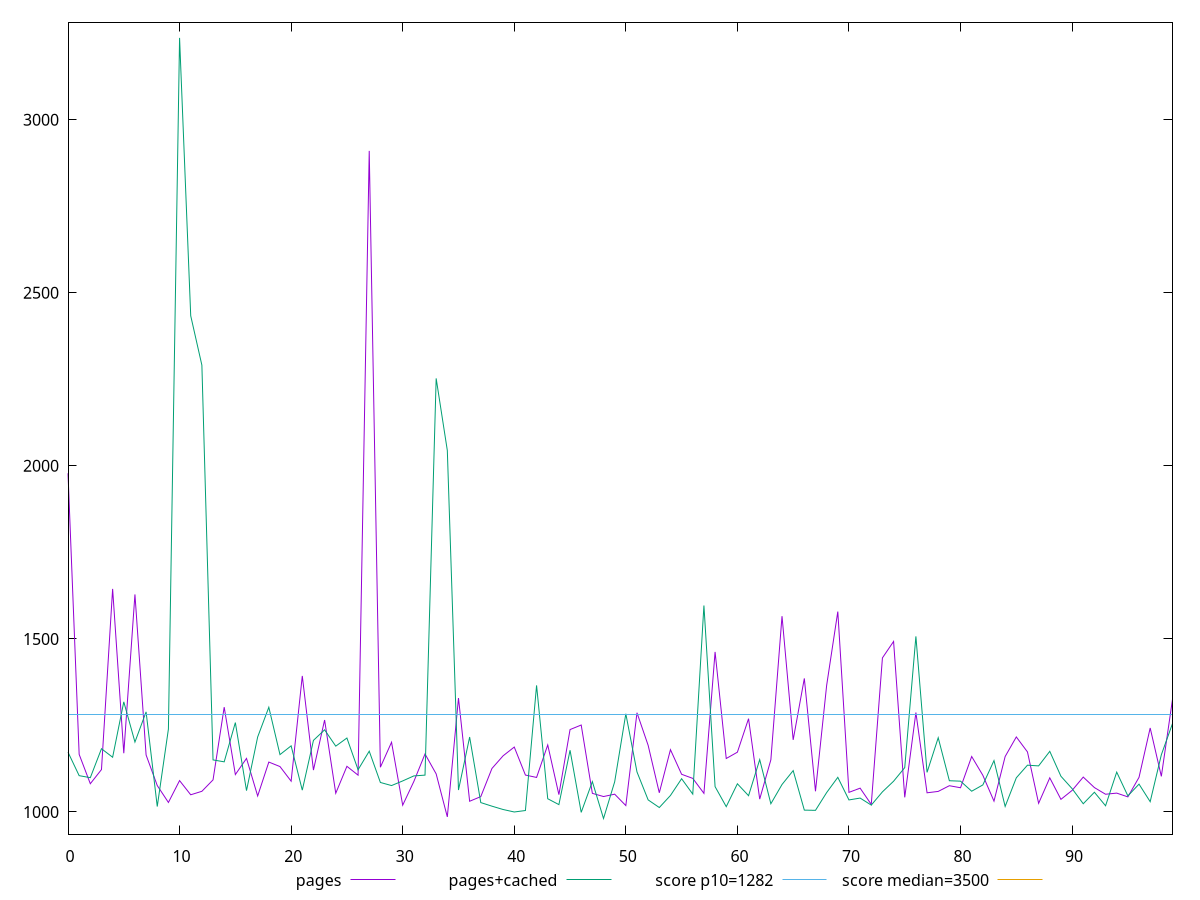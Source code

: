 reset

$pages <<EOF
0 1978.5719999999985
1 1166.3239999999996
2 1081.5800000000004
3 1122.4640000000006
4 1644.3519999999994
5 1169.6719999999996
6 1628.4799999999993
7 1164.596
8 1076.3120000000006
9 1027.4559999999997
10 1090.6
11 1049.6040000000003
12 1059.6759999999995
13 1092.6919999999996
14 1302.7239999999986
15 1108.036
16 1154.7079999999999
17 1046.1480000000001
18 1144.1080000000002
19 1131.1360000000002
20 1088.8960000000006
21 1392.939999999999
22 1120.9400000000003
23 1265.651999999999
24 1054.028
25 1131.8199999999997
26 1106.3040000000005
27 2909.8959999999984
28 1129.1600000000003
29 1201.3559999999995
30 1019.4880000000003
31 1088.076
32 1167.4479999999994
33 1109.8919999999994
34 985.7040000000006
35 1329.008
36 1030.8960000000002
37 1044.3320000000003
38 1125.6319999999994
39 1162.2000000000003
40 1187.4920000000002
41 1106.6160000000002
42 1099.6959999999997
43 1193.5559999999994
44 1050
45 1237.995999999999
46 1251.1399999999987
47 1053.7520000000002
48 1044.5360000000007
49 1051.336
50 1018.4480000000003
51 1286.5559999999987
52 1192.4879999999998
53 1055.3880000000001
54 1179.915999999999
55 1108.832
56 1096.9920000000004
57 1053.7760000000003
58 1462.311999999999
59 1154.4240000000002
60 1172.6679999999997
61 1269.476
62 1037.0920000000006
63 1150.688
64 1565.6759999999983
65 1208.272
66 1385.8039999999999
67 1059.8039999999996
68 1365.5679999999993
69 1578.8559999999986
70 1056.5920000000003
71 1068.7760000000005
72 1021.7720000000004
73 1445.1119999999987
74 1492.576
75 1042.2160000000006
76 1287.1279999999997
77 1055.3360000000002
78 1059.3480000000004
79 1075.8040000000008
80 1069.9280000000003
81 1160.1920000000005
82 1105.8920000000007
83 1031.2320000000007
84 1160.1280000000002
85 1216.6640000000007
86 1173.4080000000001
87 1024.912000000001
88 1098.544
89 1036.404000000001
90 1062.1920000000005
91 1100.7720000000006
92 1070.4200000000003
93 1051.1680000000008
94 1054.4360000000004
95 1043.5520000000008
96 1100.0680000000004
97 1242.6120000000003
98 1102.8400000000006
99 1325.3839999999984
EOF

$pagesCached <<EOF
0 1172.7480000000005
1 1104.8360000000002
2 1099.0480000000007
3 1182.652
4 1158.0680000000004
5 1318.1519999999998
6 1201.931999999999
7 1289.1400000000006
8 1015.6560000000003
9 1239.4920000000006
10 3236.2599999999984
11 2433.392
12 2290.6679999999997
13 1150.3400000000004
14 1144.7920000000001
15 1258.2399999999998
16 1061.6400000000003
17 1216.5999999999992
18 1302.4399999999985
19 1165.6840000000007
20 1190.9839999999997
21 1062.9120000000007
22 1206.8120000000004
23 1237.3239999999998
24 1190.1280000000008
25 1213.5800000000006
26 1121.9320000000007
27 1175.5840000000007
28 1085.1800000000003
29 1076.2440000000006
30 1089.652
31 1104.1480000000006
32 1106.3760000000004
33 2252.552
34 2044.3879999999992
35 1063.3440000000005
36 1216.3840000000002
37 1027.0480000000002
38 1016.6960000000004
39 1007.0600000000006
40 999.8960000000005
41 1004.1400000000004
42 1365.6120000000008
43 1038.1600000000003
44 1021.2040000000006
45 1178.2640000000004
46 998.7680000000005
47 1087.6040000000005
48 981.0240000000006
49 1087.0920000000003
50 1283.6079999999997
51 1115.6280000000013
52 1034.8120000000006
53 1012.7800000000002
54 1047.5640000000005
55 1096.0160000000005
56 1051.4920000000009
57 1596.4280000000008
58 1073.1600000000008
59 1015.2920000000004
60 1081.3720000000003
61 1046.9640000000004
62 1151.195999999999
63 1023.6840000000001
64 1079.2920000000008
65 1119.4759999999994
66 1005.2840000000008
67 1004.6640000000002
68 1055.956
69 1100.0160000000008
70 1034.704000000001
71 1040.0920000000003
72 1019.8120000000007
73 1058.0600000000006
74 1088.7720000000004
75 1128.0880000000006
76 1507.1919999999986
77 1114.3480000000006
78 1214.4040000000007
79 1090.1800000000003
80 1088.9480000000003
81 1059.9080000000004
82 1078.0400000000004
83 1148.3640000000003
84 1015.9040000000006
85 1098.6200000000006
86 1135.136
87 1133.0760000000005
88 1175.1080000000004
89 1103.136
90 1067.3960000000004
91 1023.7080000000005
92 1056.9400000000005
93 1017.8600000000005
94 1115.0640000000003
95 1046.3720000000005
96 1080.3680000000004
97 1029.6280000000004
98 1165.192
99 1255.4160000000002
EOF

set key outside below
set xrange [0:99]
set yrange [935.9192800000006:3281.364719999998]
set trange [935.9192800000006:3281.364719999998]
set terminal svg size 640, 520 enhanced background rgb 'white'
set output "reprap/bootup-time/comparison/line/0_vs_1.svg"

plot $pages title "pages" with line, \
     $pagesCached title "pages+cached" with line, \
     1282 title "score p10=1282", \
     3500 title "score median=3500"

reset
